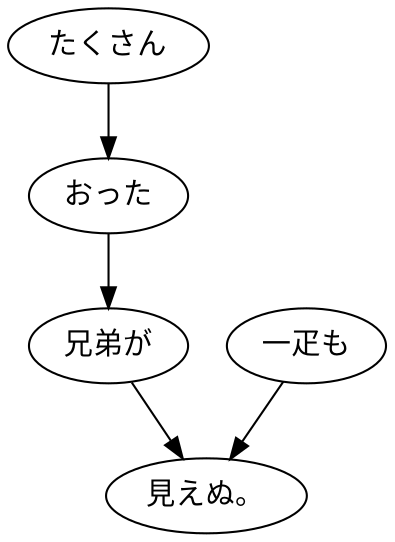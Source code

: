 digraph graph24 {
	node0 [label="たくさん"];
	node1 [label="おった"];
	node2 [label="兄弟が"];
	node3 [label="一疋も"];
	node4 [label="見えぬ。"];
	node0 -> node1;
	node1 -> node2;
	node2 -> node4;
	node3 -> node4;
}
